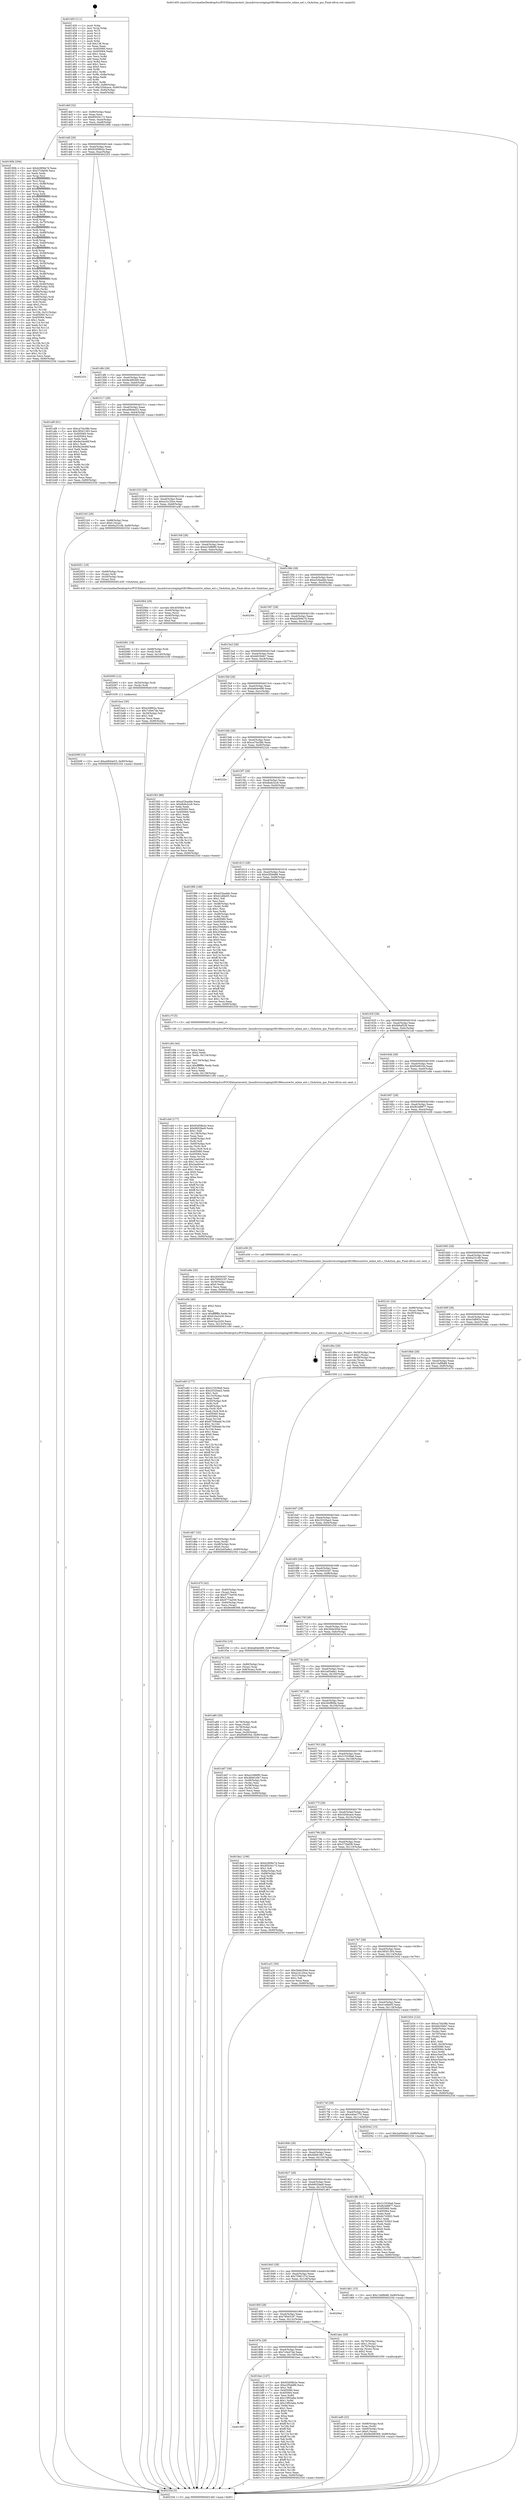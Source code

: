 digraph "0x401450" {
  label = "0x401450 (/mnt/c/Users/mathe/Desktop/tcc/POCII/binaries/extr_linuxdriversstagingrtl8188eucorertw_mlme_ext.c_OnAction_qos_Final-ollvm.out::main(0))"
  labelloc = "t"
  node[shape=record]

  Entry [label="",width=0.3,height=0.3,shape=circle,fillcolor=black,style=filled]
  "0x4014bf" [label="{
     0x4014bf [32]\l
     | [instrs]\l
     &nbsp;&nbsp;0x4014bf \<+6\>: mov -0x90(%rbp),%eax\l
     &nbsp;&nbsp;0x4014c5 \<+2\>: mov %eax,%ecx\l
     &nbsp;&nbsp;0x4014c7 \<+6\>: sub $0x85034172,%ecx\l
     &nbsp;&nbsp;0x4014cd \<+6\>: mov %eax,-0xa4(%rbp)\l
     &nbsp;&nbsp;0x4014d3 \<+6\>: mov %ecx,-0xa8(%rbp)\l
     &nbsp;&nbsp;0x4014d9 \<+6\>: je 000000000040190b \<main+0x4bb\>\l
  }"]
  "0x40190b" [label="{
     0x40190b [294]\l
     | [instrs]\l
     &nbsp;&nbsp;0x40190b \<+5\>: mov $0xb2806e7d,%eax\l
     &nbsp;&nbsp;0x401910 \<+5\>: mov $0x372faf36,%ecx\l
     &nbsp;&nbsp;0x401915 \<+2\>: xor %edx,%edx\l
     &nbsp;&nbsp;0x401917 \<+3\>: mov %rsp,%rsi\l
     &nbsp;&nbsp;0x40191a \<+4\>: add $0xfffffffffffffff0,%rsi\l
     &nbsp;&nbsp;0x40191e \<+3\>: mov %rsi,%rsp\l
     &nbsp;&nbsp;0x401921 \<+7\>: mov %rsi,-0x88(%rbp)\l
     &nbsp;&nbsp;0x401928 \<+3\>: mov %rsp,%rsi\l
     &nbsp;&nbsp;0x40192b \<+4\>: add $0xfffffffffffffff0,%rsi\l
     &nbsp;&nbsp;0x40192f \<+3\>: mov %rsi,%rsp\l
     &nbsp;&nbsp;0x401932 \<+3\>: mov %rsp,%rdi\l
     &nbsp;&nbsp;0x401935 \<+4\>: add $0xfffffffffffffff0,%rdi\l
     &nbsp;&nbsp;0x401939 \<+3\>: mov %rdi,%rsp\l
     &nbsp;&nbsp;0x40193c \<+4\>: mov %rdi,-0x80(%rbp)\l
     &nbsp;&nbsp;0x401940 \<+3\>: mov %rsp,%rdi\l
     &nbsp;&nbsp;0x401943 \<+4\>: add $0xfffffffffffffff0,%rdi\l
     &nbsp;&nbsp;0x401947 \<+3\>: mov %rdi,%rsp\l
     &nbsp;&nbsp;0x40194a \<+4\>: mov %rdi,-0x78(%rbp)\l
     &nbsp;&nbsp;0x40194e \<+3\>: mov %rsp,%rdi\l
     &nbsp;&nbsp;0x401951 \<+4\>: add $0xfffffffffffffff0,%rdi\l
     &nbsp;&nbsp;0x401955 \<+3\>: mov %rdi,%rsp\l
     &nbsp;&nbsp;0x401958 \<+4\>: mov %rdi,-0x70(%rbp)\l
     &nbsp;&nbsp;0x40195c \<+3\>: mov %rsp,%rdi\l
     &nbsp;&nbsp;0x40195f \<+4\>: add $0xfffffffffffffff0,%rdi\l
     &nbsp;&nbsp;0x401963 \<+3\>: mov %rdi,%rsp\l
     &nbsp;&nbsp;0x401966 \<+4\>: mov %rdi,-0x68(%rbp)\l
     &nbsp;&nbsp;0x40196a \<+3\>: mov %rsp,%rdi\l
     &nbsp;&nbsp;0x40196d \<+4\>: add $0xfffffffffffffff0,%rdi\l
     &nbsp;&nbsp;0x401971 \<+3\>: mov %rdi,%rsp\l
     &nbsp;&nbsp;0x401974 \<+4\>: mov %rdi,-0x60(%rbp)\l
     &nbsp;&nbsp;0x401978 \<+3\>: mov %rsp,%rdi\l
     &nbsp;&nbsp;0x40197b \<+4\>: add $0xfffffffffffffff0,%rdi\l
     &nbsp;&nbsp;0x40197f \<+3\>: mov %rdi,%rsp\l
     &nbsp;&nbsp;0x401982 \<+4\>: mov %rdi,-0x58(%rbp)\l
     &nbsp;&nbsp;0x401986 \<+3\>: mov %rsp,%rdi\l
     &nbsp;&nbsp;0x401989 \<+4\>: add $0xfffffffffffffff0,%rdi\l
     &nbsp;&nbsp;0x40198d \<+3\>: mov %rdi,%rsp\l
     &nbsp;&nbsp;0x401990 \<+4\>: mov %rdi,-0x50(%rbp)\l
     &nbsp;&nbsp;0x401994 \<+3\>: mov %rsp,%rdi\l
     &nbsp;&nbsp;0x401997 \<+4\>: add $0xfffffffffffffff0,%rdi\l
     &nbsp;&nbsp;0x40199b \<+3\>: mov %rdi,%rsp\l
     &nbsp;&nbsp;0x40199e \<+4\>: mov %rdi,-0x48(%rbp)\l
     &nbsp;&nbsp;0x4019a2 \<+3\>: mov %rsp,%rdi\l
     &nbsp;&nbsp;0x4019a5 \<+4\>: add $0xfffffffffffffff0,%rdi\l
     &nbsp;&nbsp;0x4019a9 \<+3\>: mov %rdi,%rsp\l
     &nbsp;&nbsp;0x4019ac \<+4\>: mov %rdi,-0x40(%rbp)\l
     &nbsp;&nbsp;0x4019b0 \<+7\>: mov -0x88(%rbp),%rdi\l
     &nbsp;&nbsp;0x4019b7 \<+6\>: movl $0x0,(%rdi)\l
     &nbsp;&nbsp;0x4019bd \<+7\>: mov -0x94(%rbp),%r8d\l
     &nbsp;&nbsp;0x4019c4 \<+3\>: mov %r8d,(%rsi)\l
     &nbsp;&nbsp;0x4019c7 \<+4\>: mov -0x80(%rbp),%rdi\l
     &nbsp;&nbsp;0x4019cb \<+7\>: mov -0xa0(%rbp),%r9\l
     &nbsp;&nbsp;0x4019d2 \<+3\>: mov %r9,(%rdi)\l
     &nbsp;&nbsp;0x4019d5 \<+3\>: cmpl $0x2,(%rsi)\l
     &nbsp;&nbsp;0x4019d8 \<+4\>: setne %r10b\l
     &nbsp;&nbsp;0x4019dc \<+4\>: and $0x1,%r10b\l
     &nbsp;&nbsp;0x4019e0 \<+4\>: mov %r10b,-0x31(%rbp)\l
     &nbsp;&nbsp;0x4019e4 \<+8\>: mov 0x405060,%r11d\l
     &nbsp;&nbsp;0x4019ec \<+7\>: mov 0x405064,%ebx\l
     &nbsp;&nbsp;0x4019f3 \<+3\>: sub $0x1,%edx\l
     &nbsp;&nbsp;0x4019f6 \<+3\>: mov %r11d,%r14d\l
     &nbsp;&nbsp;0x4019f9 \<+3\>: add %edx,%r14d\l
     &nbsp;&nbsp;0x4019fc \<+4\>: imul %r14d,%r11d\l
     &nbsp;&nbsp;0x401a00 \<+4\>: and $0x1,%r11d\l
     &nbsp;&nbsp;0x401a04 \<+4\>: cmp $0x0,%r11d\l
     &nbsp;&nbsp;0x401a08 \<+4\>: sete %r10b\l
     &nbsp;&nbsp;0x401a0c \<+3\>: cmp $0xa,%ebx\l
     &nbsp;&nbsp;0x401a0f \<+4\>: setl %r15b\l
     &nbsp;&nbsp;0x401a13 \<+3\>: mov %r10b,%r12b\l
     &nbsp;&nbsp;0x401a16 \<+3\>: and %r15b,%r12b\l
     &nbsp;&nbsp;0x401a19 \<+3\>: xor %r15b,%r10b\l
     &nbsp;&nbsp;0x401a1c \<+3\>: or %r10b,%r12b\l
     &nbsp;&nbsp;0x401a1f \<+4\>: test $0x1,%r12b\l
     &nbsp;&nbsp;0x401a23 \<+3\>: cmovne %ecx,%eax\l
     &nbsp;&nbsp;0x401a26 \<+6\>: mov %eax,-0x90(%rbp)\l
     &nbsp;&nbsp;0x401a2c \<+5\>: jmp 000000000040233d \<main+0xeed\>\l
  }"]
  "0x4014df" [label="{
     0x4014df [28]\l
     | [instrs]\l
     &nbsp;&nbsp;0x4014df \<+5\>: jmp 00000000004014e4 \<main+0x94\>\l
     &nbsp;&nbsp;0x4014e4 \<+6\>: mov -0xa4(%rbp),%eax\l
     &nbsp;&nbsp;0x4014ea \<+5\>: sub $0x93d58b2e,%eax\l
     &nbsp;&nbsp;0x4014ef \<+6\>: mov %eax,-0xac(%rbp)\l
     &nbsp;&nbsp;0x4014f5 \<+6\>: je 0000000000402253 \<main+0xe03\>\l
  }"]
  Exit [label="",width=0.3,height=0.3,shape=circle,fillcolor=black,style=filled,peripheries=2]
  "0x402253" [label="{
     0x402253\l
  }", style=dashed]
  "0x4014fb" [label="{
     0x4014fb [28]\l
     | [instrs]\l
     &nbsp;&nbsp;0x4014fb \<+5\>: jmp 0000000000401500 \<main+0xb0\>\l
     &nbsp;&nbsp;0x401500 \<+6\>: mov -0xa4(%rbp),%eax\l
     &nbsp;&nbsp;0x401506 \<+5\>: sub $0x9e496369,%eax\l
     &nbsp;&nbsp;0x40150b \<+6\>: mov %eax,-0xb0(%rbp)\l
     &nbsp;&nbsp;0x401511 \<+6\>: je 0000000000401af9 \<main+0x6a9\>\l
  }"]
  "0x40209f" [label="{
     0x40209f [15]\l
     | [instrs]\l
     &nbsp;&nbsp;0x40209f \<+10\>: movl $0xa0844e53,-0x90(%rbp)\l
     &nbsp;&nbsp;0x4020a9 \<+5\>: jmp 000000000040233d \<main+0xeed\>\l
  }"]
  "0x401af9" [label="{
     0x401af9 [91]\l
     | [instrs]\l
     &nbsp;&nbsp;0x401af9 \<+5\>: mov $0xca70a38b,%eax\l
     &nbsp;&nbsp;0x401afe \<+5\>: mov $0x38501393,%ecx\l
     &nbsp;&nbsp;0x401b03 \<+7\>: mov 0x405060,%edx\l
     &nbsp;&nbsp;0x401b0a \<+7\>: mov 0x405064,%esi\l
     &nbsp;&nbsp;0x401b11 \<+2\>: mov %edx,%edi\l
     &nbsp;&nbsp;0x401b13 \<+6\>: add $0x9a24e46f,%edi\l
     &nbsp;&nbsp;0x401b19 \<+3\>: sub $0x1,%edi\l
     &nbsp;&nbsp;0x401b1c \<+6\>: sub $0x9a24e46f,%edi\l
     &nbsp;&nbsp;0x401b22 \<+3\>: imul %edi,%edx\l
     &nbsp;&nbsp;0x401b25 \<+3\>: and $0x1,%edx\l
     &nbsp;&nbsp;0x401b28 \<+3\>: cmp $0x0,%edx\l
     &nbsp;&nbsp;0x401b2b \<+4\>: sete %r8b\l
     &nbsp;&nbsp;0x401b2f \<+3\>: cmp $0xa,%esi\l
     &nbsp;&nbsp;0x401b32 \<+4\>: setl %r9b\l
     &nbsp;&nbsp;0x401b36 \<+3\>: mov %r8b,%r10b\l
     &nbsp;&nbsp;0x401b39 \<+3\>: and %r9b,%r10b\l
     &nbsp;&nbsp;0x401b3c \<+3\>: xor %r9b,%r8b\l
     &nbsp;&nbsp;0x401b3f \<+3\>: or %r8b,%r10b\l
     &nbsp;&nbsp;0x401b42 \<+4\>: test $0x1,%r10b\l
     &nbsp;&nbsp;0x401b46 \<+3\>: cmovne %ecx,%eax\l
     &nbsp;&nbsp;0x401b49 \<+6\>: mov %eax,-0x90(%rbp)\l
     &nbsp;&nbsp;0x401b4f \<+5\>: jmp 000000000040233d \<main+0xeed\>\l
  }"]
  "0x401517" [label="{
     0x401517 [28]\l
     | [instrs]\l
     &nbsp;&nbsp;0x401517 \<+5\>: jmp 000000000040151c \<main+0xcc\>\l
     &nbsp;&nbsp;0x40151c \<+6\>: mov -0xa4(%rbp),%eax\l
     &nbsp;&nbsp;0x401522 \<+5\>: sub $0xa0844e53,%eax\l
     &nbsp;&nbsp;0x401527 \<+6\>: mov %eax,-0xb4(%rbp)\l
     &nbsp;&nbsp;0x40152d \<+6\>: je 00000000004021b5 \<main+0xd65\>\l
  }"]
  "0x402093" [label="{
     0x402093 [12]\l
     | [instrs]\l
     &nbsp;&nbsp;0x402093 \<+4\>: mov -0x50(%rbp),%rdi\l
     &nbsp;&nbsp;0x402097 \<+3\>: mov (%rdi),%rdi\l
     &nbsp;&nbsp;0x40209a \<+5\>: call 0000000000401030 \<free@plt\>\l
     | [calls]\l
     &nbsp;&nbsp;0x401030 \{1\} (unknown)\l
  }"]
  "0x4021b5" [label="{
     0x4021b5 [28]\l
     | [instrs]\l
     &nbsp;&nbsp;0x4021b5 \<+7\>: mov -0x88(%rbp),%rax\l
     &nbsp;&nbsp;0x4021bc \<+6\>: movl $0x0,(%rax)\l
     &nbsp;&nbsp;0x4021c2 \<+10\>: movl $0x6a251d9,-0x90(%rbp)\l
     &nbsp;&nbsp;0x4021cc \<+5\>: jmp 000000000040233d \<main+0xeed\>\l
  }"]
  "0x401533" [label="{
     0x401533 [28]\l
     | [instrs]\l
     &nbsp;&nbsp;0x401533 \<+5\>: jmp 0000000000401538 \<main+0xe8\>\l
     &nbsp;&nbsp;0x401538 \<+6\>: mov -0xa4(%rbp),%eax\l
     &nbsp;&nbsp;0x40153e \<+5\>: sub $0xa1b120ce,%eax\l
     &nbsp;&nbsp;0x401543 \<+6\>: mov %eax,-0xb8(%rbp)\l
     &nbsp;&nbsp;0x401549 \<+6\>: je 0000000000401a4f \<main+0x5ff\>\l
  }"]
  "0x402081" [label="{
     0x402081 [18]\l
     | [instrs]\l
     &nbsp;&nbsp;0x402081 \<+4\>: mov -0x68(%rbp),%rdi\l
     &nbsp;&nbsp;0x402085 \<+3\>: mov (%rdi),%rdi\l
     &nbsp;&nbsp;0x402088 \<+6\>: mov %eax,-0x140(%rbp)\l
     &nbsp;&nbsp;0x40208e \<+5\>: call 0000000000401030 \<free@plt\>\l
     | [calls]\l
     &nbsp;&nbsp;0x401030 \{1\} (unknown)\l
  }"]
  "0x401a4f" [label="{
     0x401a4f\l
  }", style=dashed]
  "0x40154f" [label="{
     0x40154f [28]\l
     | [instrs]\l
     &nbsp;&nbsp;0x40154f \<+5\>: jmp 0000000000401554 \<main+0x104\>\l
     &nbsp;&nbsp;0x401554 \<+6\>: mov -0xa4(%rbp),%eax\l
     &nbsp;&nbsp;0x40155a \<+5\>: sub $0xa23d86f0,%eax\l
     &nbsp;&nbsp;0x40155f \<+6\>: mov %eax,-0xbc(%rbp)\l
     &nbsp;&nbsp;0x401565 \<+6\>: je 0000000000402051 \<main+0xc01\>\l
  }"]
  "0x402064" [label="{
     0x402064 [29]\l
     | [instrs]\l
     &nbsp;&nbsp;0x402064 \<+10\>: movabs $0x4030b6,%rdi\l
     &nbsp;&nbsp;0x40206e \<+4\>: mov -0x40(%rbp),%rsi\l
     &nbsp;&nbsp;0x402072 \<+2\>: mov %eax,(%rsi)\l
     &nbsp;&nbsp;0x402074 \<+4\>: mov -0x40(%rbp),%rsi\l
     &nbsp;&nbsp;0x402078 \<+2\>: mov (%rsi),%esi\l
     &nbsp;&nbsp;0x40207a \<+2\>: mov $0x0,%al\l
     &nbsp;&nbsp;0x40207c \<+5\>: call 0000000000401040 \<printf@plt\>\l
     | [calls]\l
     &nbsp;&nbsp;0x401040 \{1\} (unknown)\l
  }"]
  "0x402051" [label="{
     0x402051 [19]\l
     | [instrs]\l
     &nbsp;&nbsp;0x402051 \<+4\>: mov -0x68(%rbp),%rax\l
     &nbsp;&nbsp;0x402055 \<+3\>: mov (%rax),%rdi\l
     &nbsp;&nbsp;0x402058 \<+4\>: mov -0x50(%rbp),%rax\l
     &nbsp;&nbsp;0x40205c \<+3\>: mov (%rax),%rsi\l
     &nbsp;&nbsp;0x40205f \<+5\>: call 0000000000401430 \<OnAction_qos\>\l
     | [calls]\l
     &nbsp;&nbsp;0x401430 \{1\} (/mnt/c/Users/mathe/Desktop/tcc/POCII/binaries/extr_linuxdriversstagingrtl8188eucorertw_mlme_ext.c_OnAction_qos_Final-ollvm.out::OnAction_qos)\l
  }"]
  "0x40156b" [label="{
     0x40156b [28]\l
     | [instrs]\l
     &nbsp;&nbsp;0x40156b \<+5\>: jmp 0000000000401570 \<main+0x120\>\l
     &nbsp;&nbsp;0x401570 \<+6\>: mov -0xa4(%rbp),%eax\l
     &nbsp;&nbsp;0x401576 \<+5\>: sub $0xa52badde,%eax\l
     &nbsp;&nbsp;0x40157b \<+6\>: mov %eax,-0xc0(%rbp)\l
     &nbsp;&nbsp;0x401581 \<+6\>: je 000000000040230c \<main+0xebc\>\l
  }"]
  "0x401e83" [label="{
     0x401e83 [177]\l
     | [instrs]\l
     &nbsp;&nbsp;0x401e83 \<+5\>: mov $0x315539a6,%ecx\l
     &nbsp;&nbsp;0x401e88 \<+5\>: mov $0x25320ae2,%edx\l
     &nbsp;&nbsp;0x401e8d \<+3\>: mov $0x1,%sil\l
     &nbsp;&nbsp;0x401e90 \<+6\>: mov -0x13c(%rbp),%edi\l
     &nbsp;&nbsp;0x401e96 \<+3\>: imul %eax,%edi\l
     &nbsp;&nbsp;0x401e99 \<+4\>: mov -0x50(%rbp),%r8\l
     &nbsp;&nbsp;0x401e9d \<+3\>: mov (%r8),%r8\l
     &nbsp;&nbsp;0x401ea0 \<+4\>: mov -0x48(%rbp),%r9\l
     &nbsp;&nbsp;0x401ea4 \<+3\>: movslq (%r9),%r9\l
     &nbsp;&nbsp;0x401ea7 \<+4\>: mov %edi,(%r8,%r9,4)\l
     &nbsp;&nbsp;0x401eab \<+7\>: mov 0x405060,%eax\l
     &nbsp;&nbsp;0x401eb2 \<+7\>: mov 0x405064,%edi\l
     &nbsp;&nbsp;0x401eb9 \<+3\>: mov %eax,%r10d\l
     &nbsp;&nbsp;0x401ebc \<+7\>: add $0x87506add,%r10d\l
     &nbsp;&nbsp;0x401ec3 \<+4\>: sub $0x1,%r10d\l
     &nbsp;&nbsp;0x401ec7 \<+7\>: sub $0x87506add,%r10d\l
     &nbsp;&nbsp;0x401ece \<+4\>: imul %r10d,%eax\l
     &nbsp;&nbsp;0x401ed2 \<+3\>: and $0x1,%eax\l
     &nbsp;&nbsp;0x401ed5 \<+3\>: cmp $0x0,%eax\l
     &nbsp;&nbsp;0x401ed8 \<+4\>: sete %r11b\l
     &nbsp;&nbsp;0x401edc \<+3\>: cmp $0xa,%edi\l
     &nbsp;&nbsp;0x401edf \<+3\>: setl %bl\l
     &nbsp;&nbsp;0x401ee2 \<+3\>: mov %r11b,%r14b\l
     &nbsp;&nbsp;0x401ee5 \<+4\>: xor $0xff,%r14b\l
     &nbsp;&nbsp;0x401ee9 \<+3\>: mov %bl,%r15b\l
     &nbsp;&nbsp;0x401eec \<+4\>: xor $0xff,%r15b\l
     &nbsp;&nbsp;0x401ef0 \<+4\>: xor $0x0,%sil\l
     &nbsp;&nbsp;0x401ef4 \<+3\>: mov %r14b,%r12b\l
     &nbsp;&nbsp;0x401ef7 \<+4\>: and $0x0,%r12b\l
     &nbsp;&nbsp;0x401efb \<+3\>: and %sil,%r11b\l
     &nbsp;&nbsp;0x401efe \<+3\>: mov %r15b,%r13b\l
     &nbsp;&nbsp;0x401f01 \<+4\>: and $0x0,%r13b\l
     &nbsp;&nbsp;0x401f05 \<+3\>: and %sil,%bl\l
     &nbsp;&nbsp;0x401f08 \<+3\>: or %r11b,%r12b\l
     &nbsp;&nbsp;0x401f0b \<+3\>: or %bl,%r13b\l
     &nbsp;&nbsp;0x401f0e \<+3\>: xor %r13b,%r12b\l
     &nbsp;&nbsp;0x401f11 \<+3\>: or %r15b,%r14b\l
     &nbsp;&nbsp;0x401f14 \<+4\>: xor $0xff,%r14b\l
     &nbsp;&nbsp;0x401f18 \<+4\>: or $0x0,%sil\l
     &nbsp;&nbsp;0x401f1c \<+3\>: and %sil,%r14b\l
     &nbsp;&nbsp;0x401f1f \<+3\>: or %r14b,%r12b\l
     &nbsp;&nbsp;0x401f22 \<+4\>: test $0x1,%r12b\l
     &nbsp;&nbsp;0x401f26 \<+3\>: cmovne %edx,%ecx\l
     &nbsp;&nbsp;0x401f29 \<+6\>: mov %ecx,-0x90(%rbp)\l
     &nbsp;&nbsp;0x401f2f \<+5\>: jmp 000000000040233d \<main+0xeed\>\l
  }"]
  "0x40230c" [label="{
     0x40230c\l
  }", style=dashed]
  "0x401587" [label="{
     0x401587 [28]\l
     | [instrs]\l
     &nbsp;&nbsp;0x401587 \<+5\>: jmp 000000000040158c \<main+0x13c\>\l
     &nbsp;&nbsp;0x40158c \<+6\>: mov -0xa4(%rbp),%eax\l
     &nbsp;&nbsp;0x401592 \<+5\>: sub $0xb2806e7d,%eax\l
     &nbsp;&nbsp;0x401597 \<+6\>: mov %eax,-0xc4(%rbp)\l
     &nbsp;&nbsp;0x40159d \<+6\>: je 00000000004021e9 \<main+0xd99\>\l
  }"]
  "0x401e5b" [label="{
     0x401e5b [40]\l
     | [instrs]\l
     &nbsp;&nbsp;0x401e5b \<+5\>: mov $0x2,%ecx\l
     &nbsp;&nbsp;0x401e60 \<+1\>: cltd\l
     &nbsp;&nbsp;0x401e61 \<+2\>: idiv %ecx\l
     &nbsp;&nbsp;0x401e63 \<+6\>: imul $0xfffffffe,%edx,%ecx\l
     &nbsp;&nbsp;0x401e69 \<+6\>: add $0x61ba2430,%ecx\l
     &nbsp;&nbsp;0x401e6f \<+3\>: add $0x1,%ecx\l
     &nbsp;&nbsp;0x401e72 \<+6\>: sub $0x61ba2430,%ecx\l
     &nbsp;&nbsp;0x401e78 \<+6\>: mov %ecx,-0x13c(%rbp)\l
     &nbsp;&nbsp;0x401e7e \<+5\>: call 0000000000401160 \<next_i\>\l
     | [calls]\l
     &nbsp;&nbsp;0x401160 \{1\} (/mnt/c/Users/mathe/Desktop/tcc/POCII/binaries/extr_linuxdriversstagingrtl8188eucorertw_mlme_ext.c_OnAction_qos_Final-ollvm.out::next_i)\l
  }"]
  "0x4021e9" [label="{
     0x4021e9\l
  }", style=dashed]
  "0x4015a3" [label="{
     0x4015a3 [28]\l
     | [instrs]\l
     &nbsp;&nbsp;0x4015a3 \<+5\>: jmp 00000000004015a8 \<main+0x158\>\l
     &nbsp;&nbsp;0x4015a8 \<+6\>: mov -0xa4(%rbp),%eax\l
     &nbsp;&nbsp;0x4015ae \<+5\>: sub $0xb825bfe7,%eax\l
     &nbsp;&nbsp;0x4015b3 \<+6\>: mov %eax,-0xc8(%rbp)\l
     &nbsp;&nbsp;0x4015b9 \<+6\>: je 0000000000401bce \<main+0x77e\>\l
  }"]
  "0x401db7" [label="{
     0x401db7 [32]\l
     | [instrs]\l
     &nbsp;&nbsp;0x401db7 \<+4\>: mov -0x50(%rbp),%rdi\l
     &nbsp;&nbsp;0x401dbb \<+3\>: mov %rax,(%rdi)\l
     &nbsp;&nbsp;0x401dbe \<+4\>: mov -0x48(%rbp),%rax\l
     &nbsp;&nbsp;0x401dc2 \<+6\>: movl $0x0,(%rax)\l
     &nbsp;&nbsp;0x401dc8 \<+10\>: movl $0x2a05a8a1,-0x90(%rbp)\l
     &nbsp;&nbsp;0x401dd2 \<+5\>: jmp 000000000040233d \<main+0xeed\>\l
  }"]
  "0x401bce" [label="{
     0x401bce [30]\l
     | [instrs]\l
     &nbsp;&nbsp;0x401bce \<+5\>: mov $0xe3d892a,%eax\l
     &nbsp;&nbsp;0x401bd3 \<+5\>: mov $0x7c0e47de,%ecx\l
     &nbsp;&nbsp;0x401bd8 \<+3\>: mov -0x29(%rbp),%dl\l
     &nbsp;&nbsp;0x401bdb \<+3\>: test $0x1,%dl\l
     &nbsp;&nbsp;0x401bde \<+3\>: cmovne %ecx,%eax\l
     &nbsp;&nbsp;0x401be1 \<+6\>: mov %eax,-0x90(%rbp)\l
     &nbsp;&nbsp;0x401be7 \<+5\>: jmp 000000000040233d \<main+0xeed\>\l
  }"]
  "0x4015bf" [label="{
     0x4015bf [28]\l
     | [instrs]\l
     &nbsp;&nbsp;0x4015bf \<+5\>: jmp 00000000004015c4 \<main+0x174\>\l
     &nbsp;&nbsp;0x4015c4 \<+6\>: mov -0xa4(%rbp),%eax\l
     &nbsp;&nbsp;0x4015ca \<+5\>: sub $0xba64e498,%eax\l
     &nbsp;&nbsp;0x4015cf \<+6\>: mov %eax,-0xcc(%rbp)\l
     &nbsp;&nbsp;0x4015d5 \<+6\>: je 0000000000401f43 \<main+0xaf3\>\l
  }"]
  "0x401cb0" [label="{
     0x401cb0 [177]\l
     | [instrs]\l
     &nbsp;&nbsp;0x401cb0 \<+5\>: mov $0x93d58b2e,%ecx\l
     &nbsp;&nbsp;0x401cb5 \<+5\>: mov $0x6602fae9,%edx\l
     &nbsp;&nbsp;0x401cba \<+3\>: mov $0x1,%dil\l
     &nbsp;&nbsp;0x401cbd \<+6\>: mov -0x138(%rbp),%esi\l
     &nbsp;&nbsp;0x401cc3 \<+3\>: imul %eax,%esi\l
     &nbsp;&nbsp;0x401cc6 \<+4\>: mov -0x68(%rbp),%r8\l
     &nbsp;&nbsp;0x401cca \<+3\>: mov (%r8),%r8\l
     &nbsp;&nbsp;0x401ccd \<+4\>: mov -0x60(%rbp),%r9\l
     &nbsp;&nbsp;0x401cd1 \<+3\>: movslq (%r9),%r9\l
     &nbsp;&nbsp;0x401cd4 \<+4\>: mov %esi,(%r8,%r9,4)\l
     &nbsp;&nbsp;0x401cd8 \<+7\>: mov 0x405060,%eax\l
     &nbsp;&nbsp;0x401cdf \<+7\>: mov 0x405064,%esi\l
     &nbsp;&nbsp;0x401ce6 \<+3\>: mov %eax,%r10d\l
     &nbsp;&nbsp;0x401ce9 \<+7\>: sub $0x2ee60ce5,%r10d\l
     &nbsp;&nbsp;0x401cf0 \<+4\>: sub $0x1,%r10d\l
     &nbsp;&nbsp;0x401cf4 \<+7\>: add $0x2ee60ce5,%r10d\l
     &nbsp;&nbsp;0x401cfb \<+4\>: imul %r10d,%eax\l
     &nbsp;&nbsp;0x401cff \<+3\>: and $0x1,%eax\l
     &nbsp;&nbsp;0x401d02 \<+3\>: cmp $0x0,%eax\l
     &nbsp;&nbsp;0x401d05 \<+4\>: sete %r11b\l
     &nbsp;&nbsp;0x401d09 \<+3\>: cmp $0xa,%esi\l
     &nbsp;&nbsp;0x401d0c \<+3\>: setl %bl\l
     &nbsp;&nbsp;0x401d0f \<+3\>: mov %r11b,%r14b\l
     &nbsp;&nbsp;0x401d12 \<+4\>: xor $0xff,%r14b\l
     &nbsp;&nbsp;0x401d16 \<+3\>: mov %bl,%r15b\l
     &nbsp;&nbsp;0x401d19 \<+4\>: xor $0xff,%r15b\l
     &nbsp;&nbsp;0x401d1d \<+4\>: xor $0x1,%dil\l
     &nbsp;&nbsp;0x401d21 \<+3\>: mov %r14b,%r12b\l
     &nbsp;&nbsp;0x401d24 \<+4\>: and $0xff,%r12b\l
     &nbsp;&nbsp;0x401d28 \<+3\>: and %dil,%r11b\l
     &nbsp;&nbsp;0x401d2b \<+3\>: mov %r15b,%r13b\l
     &nbsp;&nbsp;0x401d2e \<+4\>: and $0xff,%r13b\l
     &nbsp;&nbsp;0x401d32 \<+3\>: and %dil,%bl\l
     &nbsp;&nbsp;0x401d35 \<+3\>: or %r11b,%r12b\l
     &nbsp;&nbsp;0x401d38 \<+3\>: or %bl,%r13b\l
     &nbsp;&nbsp;0x401d3b \<+3\>: xor %r13b,%r12b\l
     &nbsp;&nbsp;0x401d3e \<+3\>: or %r15b,%r14b\l
     &nbsp;&nbsp;0x401d41 \<+4\>: xor $0xff,%r14b\l
     &nbsp;&nbsp;0x401d45 \<+4\>: or $0x1,%dil\l
     &nbsp;&nbsp;0x401d49 \<+3\>: and %dil,%r14b\l
     &nbsp;&nbsp;0x401d4c \<+3\>: or %r14b,%r12b\l
     &nbsp;&nbsp;0x401d4f \<+4\>: test $0x1,%r12b\l
     &nbsp;&nbsp;0x401d53 \<+3\>: cmovne %edx,%ecx\l
     &nbsp;&nbsp;0x401d56 \<+6\>: mov %ecx,-0x90(%rbp)\l
     &nbsp;&nbsp;0x401d5c \<+5\>: jmp 000000000040233d \<main+0xeed\>\l
  }"]
  "0x401f43" [label="{
     0x401f43 [86]\l
     | [instrs]\l
     &nbsp;&nbsp;0x401f43 \<+5\>: mov $0xa52badde,%eax\l
     &nbsp;&nbsp;0x401f48 \<+5\>: mov $0xdbde3cc6,%ecx\l
     &nbsp;&nbsp;0x401f4d \<+2\>: xor %edx,%edx\l
     &nbsp;&nbsp;0x401f4f \<+7\>: mov 0x405060,%esi\l
     &nbsp;&nbsp;0x401f56 \<+7\>: mov 0x405064,%edi\l
     &nbsp;&nbsp;0x401f5d \<+3\>: sub $0x1,%edx\l
     &nbsp;&nbsp;0x401f60 \<+3\>: mov %esi,%r8d\l
     &nbsp;&nbsp;0x401f63 \<+3\>: add %edx,%r8d\l
     &nbsp;&nbsp;0x401f66 \<+4\>: imul %r8d,%esi\l
     &nbsp;&nbsp;0x401f6a \<+3\>: and $0x1,%esi\l
     &nbsp;&nbsp;0x401f6d \<+3\>: cmp $0x0,%esi\l
     &nbsp;&nbsp;0x401f70 \<+4\>: sete %r9b\l
     &nbsp;&nbsp;0x401f74 \<+3\>: cmp $0xa,%edi\l
     &nbsp;&nbsp;0x401f77 \<+4\>: setl %r10b\l
     &nbsp;&nbsp;0x401f7b \<+3\>: mov %r9b,%r11b\l
     &nbsp;&nbsp;0x401f7e \<+3\>: and %r10b,%r11b\l
     &nbsp;&nbsp;0x401f81 \<+3\>: xor %r10b,%r9b\l
     &nbsp;&nbsp;0x401f84 \<+3\>: or %r9b,%r11b\l
     &nbsp;&nbsp;0x401f87 \<+4\>: test $0x1,%r11b\l
     &nbsp;&nbsp;0x401f8b \<+3\>: cmovne %ecx,%eax\l
     &nbsp;&nbsp;0x401f8e \<+6\>: mov %eax,-0x90(%rbp)\l
     &nbsp;&nbsp;0x401f94 \<+5\>: jmp 000000000040233d \<main+0xeed\>\l
  }"]
  "0x4015db" [label="{
     0x4015db [28]\l
     | [instrs]\l
     &nbsp;&nbsp;0x4015db \<+5\>: jmp 00000000004015e0 \<main+0x190\>\l
     &nbsp;&nbsp;0x4015e0 \<+6\>: mov -0xa4(%rbp),%eax\l
     &nbsp;&nbsp;0x4015e6 \<+5\>: sub $0xca70a38b,%eax\l
     &nbsp;&nbsp;0x4015eb \<+6\>: mov %eax,-0xd0(%rbp)\l
     &nbsp;&nbsp;0x4015f1 \<+6\>: je 000000000040222e \<main+0xdde\>\l
  }"]
  "0x401c84" [label="{
     0x401c84 [44]\l
     | [instrs]\l
     &nbsp;&nbsp;0x401c84 \<+2\>: xor %ecx,%ecx\l
     &nbsp;&nbsp;0x401c86 \<+5\>: mov $0x2,%edx\l
     &nbsp;&nbsp;0x401c8b \<+6\>: mov %edx,-0x134(%rbp)\l
     &nbsp;&nbsp;0x401c91 \<+1\>: cltd\l
     &nbsp;&nbsp;0x401c92 \<+6\>: mov -0x134(%rbp),%esi\l
     &nbsp;&nbsp;0x401c98 \<+2\>: idiv %esi\l
     &nbsp;&nbsp;0x401c9a \<+6\>: imul $0xfffffffe,%edx,%edx\l
     &nbsp;&nbsp;0x401ca0 \<+3\>: sub $0x1,%ecx\l
     &nbsp;&nbsp;0x401ca3 \<+2\>: sub %ecx,%edx\l
     &nbsp;&nbsp;0x401ca5 \<+6\>: mov %edx,-0x138(%rbp)\l
     &nbsp;&nbsp;0x401cab \<+5\>: call 0000000000401160 \<next_i\>\l
     | [calls]\l
     &nbsp;&nbsp;0x401160 \{1\} (/mnt/c/Users/mathe/Desktop/tcc/POCII/binaries/extr_linuxdriversstagingrtl8188eucorertw_mlme_ext.c_OnAction_qos_Final-ollvm.out::next_i)\l
  }"]
  "0x40222e" [label="{
     0x40222e\l
  }", style=dashed]
  "0x4015f7" [label="{
     0x4015f7 [28]\l
     | [instrs]\l
     &nbsp;&nbsp;0x4015f7 \<+5\>: jmp 00000000004015fc \<main+0x1ac\>\l
     &nbsp;&nbsp;0x4015fc \<+6\>: mov -0xa4(%rbp),%eax\l
     &nbsp;&nbsp;0x401602 \<+5\>: sub $0xdbde3cc6,%eax\l
     &nbsp;&nbsp;0x401607 \<+6\>: mov %eax,-0xd4(%rbp)\l
     &nbsp;&nbsp;0x40160d \<+6\>: je 0000000000401f99 \<main+0xb49\>\l
  }"]
  "0x401897" [label="{
     0x401897\l
  }", style=dashed]
  "0x401f99" [label="{
     0x401f99 [169]\l
     | [instrs]\l
     &nbsp;&nbsp;0x401f99 \<+5\>: mov $0xa52badde,%eax\l
     &nbsp;&nbsp;0x401f9e \<+5\>: mov $0x41afde05,%ecx\l
     &nbsp;&nbsp;0x401fa3 \<+2\>: mov $0x1,%dl\l
     &nbsp;&nbsp;0x401fa5 \<+2\>: xor %esi,%esi\l
     &nbsp;&nbsp;0x401fa7 \<+4\>: mov -0x48(%rbp),%rdi\l
     &nbsp;&nbsp;0x401fab \<+3\>: mov (%rdi),%r8d\l
     &nbsp;&nbsp;0x401fae \<+3\>: sub $0x1,%esi\l
     &nbsp;&nbsp;0x401fb1 \<+3\>: sub %esi,%r8d\l
     &nbsp;&nbsp;0x401fb4 \<+4\>: mov -0x48(%rbp),%rdi\l
     &nbsp;&nbsp;0x401fb8 \<+3\>: mov %r8d,(%rdi)\l
     &nbsp;&nbsp;0x401fbb \<+7\>: mov 0x405060,%esi\l
     &nbsp;&nbsp;0x401fc2 \<+8\>: mov 0x405064,%r8d\l
     &nbsp;&nbsp;0x401fca \<+3\>: mov %esi,%r9d\l
     &nbsp;&nbsp;0x401fcd \<+7\>: sub $0x259ddb01,%r9d\l
     &nbsp;&nbsp;0x401fd4 \<+4\>: sub $0x1,%r9d\l
     &nbsp;&nbsp;0x401fd8 \<+7\>: add $0x259ddb01,%r9d\l
     &nbsp;&nbsp;0x401fdf \<+4\>: imul %r9d,%esi\l
     &nbsp;&nbsp;0x401fe3 \<+3\>: and $0x1,%esi\l
     &nbsp;&nbsp;0x401fe6 \<+3\>: cmp $0x0,%esi\l
     &nbsp;&nbsp;0x401fe9 \<+4\>: sete %r10b\l
     &nbsp;&nbsp;0x401fed \<+4\>: cmp $0xa,%r8d\l
     &nbsp;&nbsp;0x401ff1 \<+4\>: setl %r11b\l
     &nbsp;&nbsp;0x401ff5 \<+3\>: mov %r10b,%bl\l
     &nbsp;&nbsp;0x401ff8 \<+3\>: xor $0xff,%bl\l
     &nbsp;&nbsp;0x401ffb \<+3\>: mov %r11b,%r14b\l
     &nbsp;&nbsp;0x401ffe \<+4\>: xor $0xff,%r14b\l
     &nbsp;&nbsp;0x402002 \<+3\>: xor $0x0,%dl\l
     &nbsp;&nbsp;0x402005 \<+3\>: mov %bl,%r15b\l
     &nbsp;&nbsp;0x402008 \<+4\>: and $0x0,%r15b\l
     &nbsp;&nbsp;0x40200c \<+3\>: and %dl,%r10b\l
     &nbsp;&nbsp;0x40200f \<+3\>: mov %r14b,%r12b\l
     &nbsp;&nbsp;0x402012 \<+4\>: and $0x0,%r12b\l
     &nbsp;&nbsp;0x402016 \<+3\>: and %dl,%r11b\l
     &nbsp;&nbsp;0x402019 \<+3\>: or %r10b,%r15b\l
     &nbsp;&nbsp;0x40201c \<+3\>: or %r11b,%r12b\l
     &nbsp;&nbsp;0x40201f \<+3\>: xor %r12b,%r15b\l
     &nbsp;&nbsp;0x402022 \<+3\>: or %r14b,%bl\l
     &nbsp;&nbsp;0x402025 \<+3\>: xor $0xff,%bl\l
     &nbsp;&nbsp;0x402028 \<+3\>: or $0x0,%dl\l
     &nbsp;&nbsp;0x40202b \<+2\>: and %dl,%bl\l
     &nbsp;&nbsp;0x40202d \<+3\>: or %bl,%r15b\l
     &nbsp;&nbsp;0x402030 \<+4\>: test $0x1,%r15b\l
     &nbsp;&nbsp;0x402034 \<+3\>: cmovne %ecx,%eax\l
     &nbsp;&nbsp;0x402037 \<+6\>: mov %eax,-0x90(%rbp)\l
     &nbsp;&nbsp;0x40203d \<+5\>: jmp 000000000040233d \<main+0xeed\>\l
  }"]
  "0x401613" [label="{
     0x401613 [28]\l
     | [instrs]\l
     &nbsp;&nbsp;0x401613 \<+5\>: jmp 0000000000401618 \<main+0x1c8\>\l
     &nbsp;&nbsp;0x401618 \<+6\>: mov -0xa4(%rbp),%eax\l
     &nbsp;&nbsp;0x40161e \<+5\>: sub $0xe2f5dd86,%eax\l
     &nbsp;&nbsp;0x401623 \<+6\>: mov %eax,-0xd8(%rbp)\l
     &nbsp;&nbsp;0x401629 \<+6\>: je 0000000000401c7f \<main+0x82f\>\l
  }"]
  "0x401bec" [label="{
     0x401bec [147]\l
     | [instrs]\l
     &nbsp;&nbsp;0x401bec \<+5\>: mov $0x93d58b2e,%eax\l
     &nbsp;&nbsp;0x401bf1 \<+5\>: mov $0xe2f5dd86,%ecx\l
     &nbsp;&nbsp;0x401bf6 \<+2\>: mov $0x1,%dl\l
     &nbsp;&nbsp;0x401bf8 \<+7\>: mov 0x405060,%esi\l
     &nbsp;&nbsp;0x401bff \<+7\>: mov 0x405064,%edi\l
     &nbsp;&nbsp;0x401c06 \<+3\>: mov %esi,%r8d\l
     &nbsp;&nbsp;0x401c09 \<+7\>: sub $0x10f02a6a,%r8d\l
     &nbsp;&nbsp;0x401c10 \<+4\>: sub $0x1,%r8d\l
     &nbsp;&nbsp;0x401c14 \<+7\>: add $0x10f02a6a,%r8d\l
     &nbsp;&nbsp;0x401c1b \<+4\>: imul %r8d,%esi\l
     &nbsp;&nbsp;0x401c1f \<+3\>: and $0x1,%esi\l
     &nbsp;&nbsp;0x401c22 \<+3\>: cmp $0x0,%esi\l
     &nbsp;&nbsp;0x401c25 \<+4\>: sete %r9b\l
     &nbsp;&nbsp;0x401c29 \<+3\>: cmp $0xa,%edi\l
     &nbsp;&nbsp;0x401c2c \<+4\>: setl %r10b\l
     &nbsp;&nbsp;0x401c30 \<+3\>: mov %r9b,%r11b\l
     &nbsp;&nbsp;0x401c33 \<+4\>: xor $0xff,%r11b\l
     &nbsp;&nbsp;0x401c37 \<+3\>: mov %r10b,%bl\l
     &nbsp;&nbsp;0x401c3a \<+3\>: xor $0xff,%bl\l
     &nbsp;&nbsp;0x401c3d \<+3\>: xor $0x1,%dl\l
     &nbsp;&nbsp;0x401c40 \<+3\>: mov %r11b,%r14b\l
     &nbsp;&nbsp;0x401c43 \<+4\>: and $0xff,%r14b\l
     &nbsp;&nbsp;0x401c47 \<+3\>: and %dl,%r9b\l
     &nbsp;&nbsp;0x401c4a \<+3\>: mov %bl,%r15b\l
     &nbsp;&nbsp;0x401c4d \<+4\>: and $0xff,%r15b\l
     &nbsp;&nbsp;0x401c51 \<+3\>: and %dl,%r10b\l
     &nbsp;&nbsp;0x401c54 \<+3\>: or %r9b,%r14b\l
     &nbsp;&nbsp;0x401c57 \<+3\>: or %r10b,%r15b\l
     &nbsp;&nbsp;0x401c5a \<+3\>: xor %r15b,%r14b\l
     &nbsp;&nbsp;0x401c5d \<+3\>: or %bl,%r11b\l
     &nbsp;&nbsp;0x401c60 \<+4\>: xor $0xff,%r11b\l
     &nbsp;&nbsp;0x401c64 \<+3\>: or $0x1,%dl\l
     &nbsp;&nbsp;0x401c67 \<+3\>: and %dl,%r11b\l
     &nbsp;&nbsp;0x401c6a \<+3\>: or %r11b,%r14b\l
     &nbsp;&nbsp;0x401c6d \<+4\>: test $0x1,%r14b\l
     &nbsp;&nbsp;0x401c71 \<+3\>: cmovne %ecx,%eax\l
     &nbsp;&nbsp;0x401c74 \<+6\>: mov %eax,-0x90(%rbp)\l
     &nbsp;&nbsp;0x401c7a \<+5\>: jmp 000000000040233d \<main+0xeed\>\l
  }"]
  "0x401c7f" [label="{
     0x401c7f [5]\l
     | [instrs]\l
     &nbsp;&nbsp;0x401c7f \<+5\>: call 0000000000401160 \<next_i\>\l
     | [calls]\l
     &nbsp;&nbsp;0x401160 \{1\} (/mnt/c/Users/mathe/Desktop/tcc/POCII/binaries/extr_linuxdriversstagingrtl8188eucorertw_mlme_ext.c_OnAction_qos_Final-ollvm.out::next_i)\l
  }"]
  "0x40162f" [label="{
     0x40162f [28]\l
     | [instrs]\l
     &nbsp;&nbsp;0x40162f \<+5\>: jmp 0000000000401634 \<main+0x1e4\>\l
     &nbsp;&nbsp;0x401634 \<+6\>: mov -0xa4(%rbp),%eax\l
     &nbsp;&nbsp;0x40163a \<+5\>: sub $0xf46af528,%eax\l
     &nbsp;&nbsp;0x40163f \<+6\>: mov %eax,-0xdc(%rbp)\l
     &nbsp;&nbsp;0x401645 \<+6\>: je 00000000004021a6 \<main+0xd56\>\l
  }"]
  "0x401ad9" [label="{
     0x401ad9 [32]\l
     | [instrs]\l
     &nbsp;&nbsp;0x401ad9 \<+4\>: mov -0x68(%rbp),%rdi\l
     &nbsp;&nbsp;0x401add \<+3\>: mov %rax,(%rdi)\l
     &nbsp;&nbsp;0x401ae0 \<+4\>: mov -0x60(%rbp),%rax\l
     &nbsp;&nbsp;0x401ae4 \<+6\>: movl $0x0,(%rax)\l
     &nbsp;&nbsp;0x401aea \<+10\>: movl $0x9e496369,-0x90(%rbp)\l
     &nbsp;&nbsp;0x401af4 \<+5\>: jmp 000000000040233d \<main+0xeed\>\l
  }"]
  "0x4021a6" [label="{
     0x4021a6\l
  }", style=dashed]
  "0x40164b" [label="{
     0x40164b [28]\l
     | [instrs]\l
     &nbsp;&nbsp;0x40164b \<+5\>: jmp 0000000000401650 \<main+0x200\>\l
     &nbsp;&nbsp;0x401650 \<+6\>: mov -0xa4(%rbp),%eax\l
     &nbsp;&nbsp;0x401656 \<+5\>: sub $0xf5ef035d,%eax\l
     &nbsp;&nbsp;0x40165b \<+6\>: mov %eax,-0xe0(%rbp)\l
     &nbsp;&nbsp;0x401661 \<+6\>: je 0000000000401a9e \<main+0x64e\>\l
  }"]
  "0x40187b" [label="{
     0x40187b [28]\l
     | [instrs]\l
     &nbsp;&nbsp;0x40187b \<+5\>: jmp 0000000000401880 \<main+0x430\>\l
     &nbsp;&nbsp;0x401880 \<+6\>: mov -0xa4(%rbp),%eax\l
     &nbsp;&nbsp;0x401886 \<+5\>: sub $0x7c0e47de,%eax\l
     &nbsp;&nbsp;0x40188b \<+6\>: mov %eax,-0x130(%rbp)\l
     &nbsp;&nbsp;0x401891 \<+6\>: je 0000000000401bec \<main+0x79c\>\l
  }"]
  "0x401a9e" [label="{
     0x401a9e [30]\l
     | [instrs]\l
     &nbsp;&nbsp;0x401a9e \<+5\>: mov $0x264543d7,%eax\l
     &nbsp;&nbsp;0x401aa3 \<+5\>: mov $0x790d3187,%ecx\l
     &nbsp;&nbsp;0x401aa8 \<+3\>: mov -0x30(%rbp),%edx\l
     &nbsp;&nbsp;0x401aab \<+3\>: cmp $0x0,%edx\l
     &nbsp;&nbsp;0x401aae \<+3\>: cmove %ecx,%eax\l
     &nbsp;&nbsp;0x401ab1 \<+6\>: mov %eax,-0x90(%rbp)\l
     &nbsp;&nbsp;0x401ab7 \<+5\>: jmp 000000000040233d \<main+0xeed\>\l
  }"]
  "0x401667" [label="{
     0x401667 [28]\l
     | [instrs]\l
     &nbsp;&nbsp;0x401667 \<+5\>: jmp 000000000040166c \<main+0x21c\>\l
     &nbsp;&nbsp;0x40166c \<+6\>: mov -0xa4(%rbp),%eax\l
     &nbsp;&nbsp;0x401672 \<+5\>: sub $0xfb3d8877,%eax\l
     &nbsp;&nbsp;0x401677 \<+6\>: mov %eax,-0xe4(%rbp)\l
     &nbsp;&nbsp;0x40167d \<+6\>: je 0000000000401e56 \<main+0xa06\>\l
  }"]
  "0x401abc" [label="{
     0x401abc [29]\l
     | [instrs]\l
     &nbsp;&nbsp;0x401abc \<+4\>: mov -0x70(%rbp),%rax\l
     &nbsp;&nbsp;0x401ac0 \<+6\>: movl $0x1,(%rax)\l
     &nbsp;&nbsp;0x401ac6 \<+4\>: mov -0x70(%rbp),%rax\l
     &nbsp;&nbsp;0x401aca \<+3\>: movslq (%rax),%rax\l
     &nbsp;&nbsp;0x401acd \<+4\>: shl $0x2,%rax\l
     &nbsp;&nbsp;0x401ad1 \<+3\>: mov %rax,%rdi\l
     &nbsp;&nbsp;0x401ad4 \<+5\>: call 0000000000401050 \<malloc@plt\>\l
     | [calls]\l
     &nbsp;&nbsp;0x401050 \{1\} (unknown)\l
  }"]
  "0x401e56" [label="{
     0x401e56 [5]\l
     | [instrs]\l
     &nbsp;&nbsp;0x401e56 \<+5\>: call 0000000000401160 \<next_i\>\l
     | [calls]\l
     &nbsp;&nbsp;0x401160 \{1\} (/mnt/c/Users/mathe/Desktop/tcc/POCII/binaries/extr_linuxdriversstagingrtl8188eucorertw_mlme_ext.c_OnAction_qos_Final-ollvm.out::next_i)\l
  }"]
  "0x401683" [label="{
     0x401683 [28]\l
     | [instrs]\l
     &nbsp;&nbsp;0x401683 \<+5\>: jmp 0000000000401688 \<main+0x238\>\l
     &nbsp;&nbsp;0x401688 \<+6\>: mov -0xa4(%rbp),%eax\l
     &nbsp;&nbsp;0x40168e \<+5\>: sub $0x6a251d9,%eax\l
     &nbsp;&nbsp;0x401693 \<+6\>: mov %eax,-0xe8(%rbp)\l
     &nbsp;&nbsp;0x401699 \<+6\>: je 00000000004021d1 \<main+0xd81\>\l
  }"]
  "0x40185f" [label="{
     0x40185f [28]\l
     | [instrs]\l
     &nbsp;&nbsp;0x40185f \<+5\>: jmp 0000000000401864 \<main+0x414\>\l
     &nbsp;&nbsp;0x401864 \<+6\>: mov -0xa4(%rbp),%eax\l
     &nbsp;&nbsp;0x40186a \<+5\>: sub $0x790d3187,%eax\l
     &nbsp;&nbsp;0x40186f \<+6\>: mov %eax,-0x12c(%rbp)\l
     &nbsp;&nbsp;0x401875 \<+6\>: je 0000000000401abc \<main+0x66c\>\l
  }"]
  "0x4021d1" [label="{
     0x4021d1 [24]\l
     | [instrs]\l
     &nbsp;&nbsp;0x4021d1 \<+7\>: mov -0x88(%rbp),%rax\l
     &nbsp;&nbsp;0x4021d8 \<+2\>: mov (%rax),%eax\l
     &nbsp;&nbsp;0x4021da \<+4\>: lea -0x28(%rbp),%rsp\l
     &nbsp;&nbsp;0x4021de \<+1\>: pop %rbx\l
     &nbsp;&nbsp;0x4021df \<+2\>: pop %r12\l
     &nbsp;&nbsp;0x4021e1 \<+2\>: pop %r13\l
     &nbsp;&nbsp;0x4021e3 \<+2\>: pop %r14\l
     &nbsp;&nbsp;0x4021e5 \<+2\>: pop %r15\l
     &nbsp;&nbsp;0x4021e7 \<+1\>: pop %rbp\l
     &nbsp;&nbsp;0x4021e8 \<+1\>: ret\l
  }"]
  "0x40169f" [label="{
     0x40169f [28]\l
     | [instrs]\l
     &nbsp;&nbsp;0x40169f \<+5\>: jmp 00000000004016a4 \<main+0x254\>\l
     &nbsp;&nbsp;0x4016a4 \<+6\>: mov -0xa4(%rbp),%eax\l
     &nbsp;&nbsp;0x4016aa \<+5\>: sub $0xe3d892a,%eax\l
     &nbsp;&nbsp;0x4016af \<+6\>: mov %eax,-0xec(%rbp)\l
     &nbsp;&nbsp;0x4016b5 \<+6\>: je 0000000000401d9a \<main+0x94a\>\l
  }"]
  "0x4020bd" [label="{
     0x4020bd\l
  }", style=dashed]
  "0x401d9a" [label="{
     0x401d9a [29]\l
     | [instrs]\l
     &nbsp;&nbsp;0x401d9a \<+4\>: mov -0x58(%rbp),%rax\l
     &nbsp;&nbsp;0x401d9e \<+6\>: movl $0x1,(%rax)\l
     &nbsp;&nbsp;0x401da4 \<+4\>: mov -0x58(%rbp),%rax\l
     &nbsp;&nbsp;0x401da8 \<+3\>: movslq (%rax),%rax\l
     &nbsp;&nbsp;0x401dab \<+4\>: shl $0x2,%rax\l
     &nbsp;&nbsp;0x401daf \<+3\>: mov %rax,%rdi\l
     &nbsp;&nbsp;0x401db2 \<+5\>: call 0000000000401050 \<malloc@plt\>\l
     | [calls]\l
     &nbsp;&nbsp;0x401050 \{1\} (unknown)\l
  }"]
  "0x4016bb" [label="{
     0x4016bb [28]\l
     | [instrs]\l
     &nbsp;&nbsp;0x4016bb \<+5\>: jmp 00000000004016c0 \<main+0x270\>\l
     &nbsp;&nbsp;0x4016c0 \<+6\>: mov -0xa4(%rbp),%eax\l
     &nbsp;&nbsp;0x4016c6 \<+5\>: sub $0x13af9b88,%eax\l
     &nbsp;&nbsp;0x4016cb \<+6\>: mov %eax,-0xf0(%rbp)\l
     &nbsp;&nbsp;0x4016d1 \<+6\>: je 0000000000401d70 \<main+0x920\>\l
  }"]
  "0x401843" [label="{
     0x401843 [28]\l
     | [instrs]\l
     &nbsp;&nbsp;0x401843 \<+5\>: jmp 0000000000401848 \<main+0x3f8\>\l
     &nbsp;&nbsp;0x401848 \<+6\>: mov -0xa4(%rbp),%eax\l
     &nbsp;&nbsp;0x40184e \<+5\>: sub $0x7596137d,%eax\l
     &nbsp;&nbsp;0x401853 \<+6\>: mov %eax,-0x128(%rbp)\l
     &nbsp;&nbsp;0x401859 \<+6\>: je 00000000004020bd \<main+0xc6d\>\l
  }"]
  "0x401d70" [label="{
     0x401d70 [42]\l
     | [instrs]\l
     &nbsp;&nbsp;0x401d70 \<+4\>: mov -0x60(%rbp),%rax\l
     &nbsp;&nbsp;0x401d74 \<+2\>: mov (%rax),%ecx\l
     &nbsp;&nbsp;0x401d76 \<+6\>: sub $0x9773a030,%ecx\l
     &nbsp;&nbsp;0x401d7c \<+3\>: add $0x1,%ecx\l
     &nbsp;&nbsp;0x401d7f \<+6\>: add $0x9773a030,%ecx\l
     &nbsp;&nbsp;0x401d85 \<+4\>: mov -0x60(%rbp),%rax\l
     &nbsp;&nbsp;0x401d89 \<+2\>: mov %ecx,(%rax)\l
     &nbsp;&nbsp;0x401d8b \<+10\>: movl $0x9e496369,-0x90(%rbp)\l
     &nbsp;&nbsp;0x401d95 \<+5\>: jmp 000000000040233d \<main+0xeed\>\l
  }"]
  "0x4016d7" [label="{
     0x4016d7 [28]\l
     | [instrs]\l
     &nbsp;&nbsp;0x4016d7 \<+5\>: jmp 00000000004016dc \<main+0x28c\>\l
     &nbsp;&nbsp;0x4016dc \<+6\>: mov -0xa4(%rbp),%eax\l
     &nbsp;&nbsp;0x4016e2 \<+5\>: sub $0x25320ae2,%eax\l
     &nbsp;&nbsp;0x4016e7 \<+6\>: mov %eax,-0xf4(%rbp)\l
     &nbsp;&nbsp;0x4016ed \<+6\>: je 0000000000401f34 \<main+0xae4\>\l
  }"]
  "0x401d61" [label="{
     0x401d61 [15]\l
     | [instrs]\l
     &nbsp;&nbsp;0x401d61 \<+10\>: movl $0x13af9b88,-0x90(%rbp)\l
     &nbsp;&nbsp;0x401d6b \<+5\>: jmp 000000000040233d \<main+0xeed\>\l
  }"]
  "0x401f34" [label="{
     0x401f34 [15]\l
     | [instrs]\l
     &nbsp;&nbsp;0x401f34 \<+10\>: movl $0xba64e498,-0x90(%rbp)\l
     &nbsp;&nbsp;0x401f3e \<+5\>: jmp 000000000040233d \<main+0xeed\>\l
  }"]
  "0x4016f3" [label="{
     0x4016f3 [28]\l
     | [instrs]\l
     &nbsp;&nbsp;0x4016f3 \<+5\>: jmp 00000000004016f8 \<main+0x2a8\>\l
     &nbsp;&nbsp;0x4016f8 \<+6\>: mov -0xa4(%rbp),%eax\l
     &nbsp;&nbsp;0x4016fe \<+5\>: sub $0x264543d7,%eax\l
     &nbsp;&nbsp;0x401703 \<+6\>: mov %eax,-0xf8(%rbp)\l
     &nbsp;&nbsp;0x401709 \<+6\>: je 00000000004020ae \<main+0xc5e\>\l
  }"]
  "0x401827" [label="{
     0x401827 [28]\l
     | [instrs]\l
     &nbsp;&nbsp;0x401827 \<+5\>: jmp 000000000040182c \<main+0x3dc\>\l
     &nbsp;&nbsp;0x40182c \<+6\>: mov -0xa4(%rbp),%eax\l
     &nbsp;&nbsp;0x401832 \<+5\>: sub $0x6602fae9,%eax\l
     &nbsp;&nbsp;0x401837 \<+6\>: mov %eax,-0x124(%rbp)\l
     &nbsp;&nbsp;0x40183d \<+6\>: je 0000000000401d61 \<main+0x911\>\l
  }"]
  "0x4020ae" [label="{
     0x4020ae\l
  }", style=dashed]
  "0x40170f" [label="{
     0x40170f [28]\l
     | [instrs]\l
     &nbsp;&nbsp;0x40170f \<+5\>: jmp 0000000000401714 \<main+0x2c4\>\l
     &nbsp;&nbsp;0x401714 \<+6\>: mov -0xa4(%rbp),%eax\l
     &nbsp;&nbsp;0x40171a \<+5\>: sub $0x26de3044,%eax\l
     &nbsp;&nbsp;0x40171f \<+6\>: mov %eax,-0xfc(%rbp)\l
     &nbsp;&nbsp;0x401725 \<+6\>: je 0000000000401a70 \<main+0x620\>\l
  }"]
  "0x401dfb" [label="{
     0x401dfb [91]\l
     | [instrs]\l
     &nbsp;&nbsp;0x401dfb \<+5\>: mov $0x315539a6,%eax\l
     &nbsp;&nbsp;0x401e00 \<+5\>: mov $0xfb3d8877,%ecx\l
     &nbsp;&nbsp;0x401e05 \<+7\>: mov 0x405060,%edx\l
     &nbsp;&nbsp;0x401e0c \<+7\>: mov 0x405064,%esi\l
     &nbsp;&nbsp;0x401e13 \<+2\>: mov %edx,%edi\l
     &nbsp;&nbsp;0x401e15 \<+6\>: add $0x6c743f43,%edi\l
     &nbsp;&nbsp;0x401e1b \<+3\>: sub $0x1,%edi\l
     &nbsp;&nbsp;0x401e1e \<+6\>: sub $0x6c743f43,%edi\l
     &nbsp;&nbsp;0x401e24 \<+3\>: imul %edi,%edx\l
     &nbsp;&nbsp;0x401e27 \<+3\>: and $0x1,%edx\l
     &nbsp;&nbsp;0x401e2a \<+3\>: cmp $0x0,%edx\l
     &nbsp;&nbsp;0x401e2d \<+4\>: sete %r8b\l
     &nbsp;&nbsp;0x401e31 \<+3\>: cmp $0xa,%esi\l
     &nbsp;&nbsp;0x401e34 \<+4\>: setl %r9b\l
     &nbsp;&nbsp;0x401e38 \<+3\>: mov %r8b,%r10b\l
     &nbsp;&nbsp;0x401e3b \<+3\>: and %r9b,%r10b\l
     &nbsp;&nbsp;0x401e3e \<+3\>: xor %r9b,%r8b\l
     &nbsp;&nbsp;0x401e41 \<+3\>: or %r8b,%r10b\l
     &nbsp;&nbsp;0x401e44 \<+4\>: test $0x1,%r10b\l
     &nbsp;&nbsp;0x401e48 \<+3\>: cmovne %ecx,%eax\l
     &nbsp;&nbsp;0x401e4b \<+6\>: mov %eax,-0x90(%rbp)\l
     &nbsp;&nbsp;0x401e51 \<+5\>: jmp 000000000040233d \<main+0xeed\>\l
  }"]
  "0x401a70" [label="{
     0x401a70 [16]\l
     | [instrs]\l
     &nbsp;&nbsp;0x401a70 \<+4\>: mov -0x80(%rbp),%rax\l
     &nbsp;&nbsp;0x401a74 \<+3\>: mov (%rax),%rax\l
     &nbsp;&nbsp;0x401a77 \<+4\>: mov 0x8(%rax),%rdi\l
     &nbsp;&nbsp;0x401a7b \<+5\>: call 0000000000401060 \<atoi@plt\>\l
     | [calls]\l
     &nbsp;&nbsp;0x401060 \{1\} (unknown)\l
  }"]
  "0x40172b" [label="{
     0x40172b [28]\l
     | [instrs]\l
     &nbsp;&nbsp;0x40172b \<+5\>: jmp 0000000000401730 \<main+0x2e0\>\l
     &nbsp;&nbsp;0x401730 \<+6\>: mov -0xa4(%rbp),%eax\l
     &nbsp;&nbsp;0x401736 \<+5\>: sub $0x2a05a8a1,%eax\l
     &nbsp;&nbsp;0x40173b \<+6\>: mov %eax,-0x100(%rbp)\l
     &nbsp;&nbsp;0x401741 \<+6\>: je 0000000000401dd7 \<main+0x987\>\l
  }"]
  "0x40180b" [label="{
     0x40180b [28]\l
     | [instrs]\l
     &nbsp;&nbsp;0x40180b \<+5\>: jmp 0000000000401810 \<main+0x3c0\>\l
     &nbsp;&nbsp;0x401810 \<+6\>: mov -0xa4(%rbp),%eax\l
     &nbsp;&nbsp;0x401816 \<+5\>: sub $0x4bb616b7,%eax\l
     &nbsp;&nbsp;0x40181b \<+6\>: mov %eax,-0x120(%rbp)\l
     &nbsp;&nbsp;0x401821 \<+6\>: je 0000000000401dfb \<main+0x9ab\>\l
  }"]
  "0x401dd7" [label="{
     0x401dd7 [36]\l
     | [instrs]\l
     &nbsp;&nbsp;0x401dd7 \<+5\>: mov $0xa23d86f0,%eax\l
     &nbsp;&nbsp;0x401ddc \<+5\>: mov $0x4bb616b7,%ecx\l
     &nbsp;&nbsp;0x401de1 \<+4\>: mov -0x48(%rbp),%rdx\l
     &nbsp;&nbsp;0x401de5 \<+2\>: mov (%rdx),%esi\l
     &nbsp;&nbsp;0x401de7 \<+4\>: mov -0x58(%rbp),%rdx\l
     &nbsp;&nbsp;0x401deb \<+2\>: cmp (%rdx),%esi\l
     &nbsp;&nbsp;0x401ded \<+3\>: cmovl %ecx,%eax\l
     &nbsp;&nbsp;0x401df0 \<+6\>: mov %eax,-0x90(%rbp)\l
     &nbsp;&nbsp;0x401df6 \<+5\>: jmp 000000000040233d \<main+0xeed\>\l
  }"]
  "0x401747" [label="{
     0x401747 [28]\l
     | [instrs]\l
     &nbsp;&nbsp;0x401747 \<+5\>: jmp 000000000040174c \<main+0x2fc\>\l
     &nbsp;&nbsp;0x40174c \<+6\>: mov -0xa4(%rbp),%eax\l
     &nbsp;&nbsp;0x401752 \<+5\>: sub $0x2b0f80fa,%eax\l
     &nbsp;&nbsp;0x401757 \<+6\>: mov %eax,-0x104(%rbp)\l
     &nbsp;&nbsp;0x40175d \<+6\>: je 0000000000402118 \<main+0xcc8\>\l
  }"]
  "0x40232e" [label="{
     0x40232e\l
  }", style=dashed]
  "0x402118" [label="{
     0x402118\l
  }", style=dashed]
  "0x401763" [label="{
     0x401763 [28]\l
     | [instrs]\l
     &nbsp;&nbsp;0x401763 \<+5\>: jmp 0000000000401768 \<main+0x318\>\l
     &nbsp;&nbsp;0x401768 \<+6\>: mov -0xa4(%rbp),%eax\l
     &nbsp;&nbsp;0x40176e \<+5\>: sub $0x315539a6,%eax\l
     &nbsp;&nbsp;0x401773 \<+6\>: mov %eax,-0x108(%rbp)\l
     &nbsp;&nbsp;0x401779 \<+6\>: je 00000000004022b6 \<main+0xe66\>\l
  }"]
  "0x4017ef" [label="{
     0x4017ef [28]\l
     | [instrs]\l
     &nbsp;&nbsp;0x4017ef \<+5\>: jmp 00000000004017f4 \<main+0x3a4\>\l
     &nbsp;&nbsp;0x4017f4 \<+6\>: mov -0xa4(%rbp),%eax\l
     &nbsp;&nbsp;0x4017fa \<+5\>: sub $0x440ec770,%eax\l
     &nbsp;&nbsp;0x4017ff \<+6\>: mov %eax,-0x11c(%rbp)\l
     &nbsp;&nbsp;0x401805 \<+6\>: je 000000000040232e \<main+0xede\>\l
  }"]
  "0x4022b6" [label="{
     0x4022b6\l
  }", style=dashed]
  "0x40177f" [label="{
     0x40177f [28]\l
     | [instrs]\l
     &nbsp;&nbsp;0x40177f \<+5\>: jmp 0000000000401784 \<main+0x334\>\l
     &nbsp;&nbsp;0x401784 \<+6\>: mov -0xa4(%rbp),%eax\l
     &nbsp;&nbsp;0x40178a \<+5\>: sub $0x320dcace,%eax\l
     &nbsp;&nbsp;0x40178f \<+6\>: mov %eax,-0x10c(%rbp)\l
     &nbsp;&nbsp;0x401795 \<+6\>: je 00000000004018a1 \<main+0x451\>\l
  }"]
  "0x402042" [label="{
     0x402042 [15]\l
     | [instrs]\l
     &nbsp;&nbsp;0x402042 \<+10\>: movl $0x2a05a8a1,-0x90(%rbp)\l
     &nbsp;&nbsp;0x40204c \<+5\>: jmp 000000000040233d \<main+0xeed\>\l
  }"]
  "0x4018a1" [label="{
     0x4018a1 [106]\l
     | [instrs]\l
     &nbsp;&nbsp;0x4018a1 \<+5\>: mov $0xb2806e7d,%eax\l
     &nbsp;&nbsp;0x4018a6 \<+5\>: mov $0x85034172,%ecx\l
     &nbsp;&nbsp;0x4018ab \<+2\>: mov $0x1,%dl\l
     &nbsp;&nbsp;0x4018ad \<+7\>: mov -0x8a(%rbp),%sil\l
     &nbsp;&nbsp;0x4018b4 \<+7\>: mov -0x89(%rbp),%dil\l
     &nbsp;&nbsp;0x4018bb \<+3\>: mov %sil,%r8b\l
     &nbsp;&nbsp;0x4018be \<+4\>: xor $0xff,%r8b\l
     &nbsp;&nbsp;0x4018c2 \<+3\>: mov %dil,%r9b\l
     &nbsp;&nbsp;0x4018c5 \<+4\>: xor $0xff,%r9b\l
     &nbsp;&nbsp;0x4018c9 \<+3\>: xor $0x1,%dl\l
     &nbsp;&nbsp;0x4018cc \<+3\>: mov %r8b,%r10b\l
     &nbsp;&nbsp;0x4018cf \<+4\>: and $0xff,%r10b\l
     &nbsp;&nbsp;0x4018d3 \<+3\>: and %dl,%sil\l
     &nbsp;&nbsp;0x4018d6 \<+3\>: mov %r9b,%r11b\l
     &nbsp;&nbsp;0x4018d9 \<+4\>: and $0xff,%r11b\l
     &nbsp;&nbsp;0x4018dd \<+3\>: and %dl,%dil\l
     &nbsp;&nbsp;0x4018e0 \<+3\>: or %sil,%r10b\l
     &nbsp;&nbsp;0x4018e3 \<+3\>: or %dil,%r11b\l
     &nbsp;&nbsp;0x4018e6 \<+3\>: xor %r11b,%r10b\l
     &nbsp;&nbsp;0x4018e9 \<+3\>: or %r9b,%r8b\l
     &nbsp;&nbsp;0x4018ec \<+4\>: xor $0xff,%r8b\l
     &nbsp;&nbsp;0x4018f0 \<+3\>: or $0x1,%dl\l
     &nbsp;&nbsp;0x4018f3 \<+3\>: and %dl,%r8b\l
     &nbsp;&nbsp;0x4018f6 \<+3\>: or %r8b,%r10b\l
     &nbsp;&nbsp;0x4018f9 \<+4\>: test $0x1,%r10b\l
     &nbsp;&nbsp;0x4018fd \<+3\>: cmovne %ecx,%eax\l
     &nbsp;&nbsp;0x401900 \<+6\>: mov %eax,-0x90(%rbp)\l
     &nbsp;&nbsp;0x401906 \<+5\>: jmp 000000000040233d \<main+0xeed\>\l
  }"]
  "0x40179b" [label="{
     0x40179b [28]\l
     | [instrs]\l
     &nbsp;&nbsp;0x40179b \<+5\>: jmp 00000000004017a0 \<main+0x350\>\l
     &nbsp;&nbsp;0x4017a0 \<+6\>: mov -0xa4(%rbp),%eax\l
     &nbsp;&nbsp;0x4017a6 \<+5\>: sub $0x372faf36,%eax\l
     &nbsp;&nbsp;0x4017ab \<+6\>: mov %eax,-0x110(%rbp)\l
     &nbsp;&nbsp;0x4017b1 \<+6\>: je 0000000000401a31 \<main+0x5e1\>\l
  }"]
  "0x40233d" [label="{
     0x40233d [5]\l
     | [instrs]\l
     &nbsp;&nbsp;0x40233d \<+5\>: jmp 00000000004014bf \<main+0x6f\>\l
  }"]
  "0x401450" [label="{
     0x401450 [111]\l
     | [instrs]\l
     &nbsp;&nbsp;0x401450 \<+1\>: push %rbp\l
     &nbsp;&nbsp;0x401451 \<+3\>: mov %rsp,%rbp\l
     &nbsp;&nbsp;0x401454 \<+2\>: push %r15\l
     &nbsp;&nbsp;0x401456 \<+2\>: push %r14\l
     &nbsp;&nbsp;0x401458 \<+2\>: push %r13\l
     &nbsp;&nbsp;0x40145a \<+2\>: push %r12\l
     &nbsp;&nbsp;0x40145c \<+1\>: push %rbx\l
     &nbsp;&nbsp;0x40145d \<+7\>: sub $0x138,%rsp\l
     &nbsp;&nbsp;0x401464 \<+2\>: xor %eax,%eax\l
     &nbsp;&nbsp;0x401466 \<+7\>: mov 0x405060,%ecx\l
     &nbsp;&nbsp;0x40146d \<+7\>: mov 0x405064,%edx\l
     &nbsp;&nbsp;0x401474 \<+3\>: sub $0x1,%eax\l
     &nbsp;&nbsp;0x401477 \<+3\>: mov %ecx,%r8d\l
     &nbsp;&nbsp;0x40147a \<+3\>: add %eax,%r8d\l
     &nbsp;&nbsp;0x40147d \<+4\>: imul %r8d,%ecx\l
     &nbsp;&nbsp;0x401481 \<+3\>: and $0x1,%ecx\l
     &nbsp;&nbsp;0x401484 \<+3\>: cmp $0x0,%ecx\l
     &nbsp;&nbsp;0x401487 \<+4\>: sete %r9b\l
     &nbsp;&nbsp;0x40148b \<+4\>: and $0x1,%r9b\l
     &nbsp;&nbsp;0x40148f \<+7\>: mov %r9b,-0x8a(%rbp)\l
     &nbsp;&nbsp;0x401496 \<+3\>: cmp $0xa,%edx\l
     &nbsp;&nbsp;0x401499 \<+4\>: setl %r9b\l
     &nbsp;&nbsp;0x40149d \<+4\>: and $0x1,%r9b\l
     &nbsp;&nbsp;0x4014a1 \<+7\>: mov %r9b,-0x89(%rbp)\l
     &nbsp;&nbsp;0x4014a8 \<+10\>: movl $0x320dcace,-0x90(%rbp)\l
     &nbsp;&nbsp;0x4014b2 \<+6\>: mov %edi,-0x94(%rbp)\l
     &nbsp;&nbsp;0x4014b8 \<+7\>: mov %rsi,-0xa0(%rbp)\l
  }"]
  "0x4017d3" [label="{
     0x4017d3 [28]\l
     | [instrs]\l
     &nbsp;&nbsp;0x4017d3 \<+5\>: jmp 00000000004017d8 \<main+0x388\>\l
     &nbsp;&nbsp;0x4017d8 \<+6\>: mov -0xa4(%rbp),%eax\l
     &nbsp;&nbsp;0x4017de \<+5\>: sub $0x41afde05,%eax\l
     &nbsp;&nbsp;0x4017e3 \<+6\>: mov %eax,-0x118(%rbp)\l
     &nbsp;&nbsp;0x4017e9 \<+6\>: je 0000000000402042 \<main+0xbf2\>\l
  }"]
  "0x401b54" [label="{
     0x401b54 [122]\l
     | [instrs]\l
     &nbsp;&nbsp;0x401b54 \<+5\>: mov $0xca70a38b,%eax\l
     &nbsp;&nbsp;0x401b59 \<+5\>: mov $0xb825bfe7,%ecx\l
     &nbsp;&nbsp;0x401b5e \<+4\>: mov -0x60(%rbp),%rdx\l
     &nbsp;&nbsp;0x401b62 \<+2\>: mov (%rdx),%esi\l
     &nbsp;&nbsp;0x401b64 \<+4\>: mov -0x70(%rbp),%rdx\l
     &nbsp;&nbsp;0x401b68 \<+2\>: cmp (%rdx),%esi\l
     &nbsp;&nbsp;0x401b6a \<+4\>: setl %dil\l
     &nbsp;&nbsp;0x401b6e \<+4\>: and $0x1,%dil\l
     &nbsp;&nbsp;0x401b72 \<+4\>: mov %dil,-0x29(%rbp)\l
     &nbsp;&nbsp;0x401b76 \<+7\>: mov 0x405060,%esi\l
     &nbsp;&nbsp;0x401b7d \<+8\>: mov 0x405064,%r8d\l
     &nbsp;&nbsp;0x401b85 \<+3\>: mov %esi,%r9d\l
     &nbsp;&nbsp;0x401b88 \<+7\>: sub $0xec5ee35e,%r9d\l
     &nbsp;&nbsp;0x401b8f \<+4\>: sub $0x1,%r9d\l
     &nbsp;&nbsp;0x401b93 \<+7\>: add $0xec5ee35e,%r9d\l
     &nbsp;&nbsp;0x401b9a \<+4\>: imul %r9d,%esi\l
     &nbsp;&nbsp;0x401b9e \<+3\>: and $0x1,%esi\l
     &nbsp;&nbsp;0x401ba1 \<+3\>: cmp $0x0,%esi\l
     &nbsp;&nbsp;0x401ba4 \<+4\>: sete %dil\l
     &nbsp;&nbsp;0x401ba8 \<+4\>: cmp $0xa,%r8d\l
     &nbsp;&nbsp;0x401bac \<+4\>: setl %r10b\l
     &nbsp;&nbsp;0x401bb0 \<+3\>: mov %dil,%r11b\l
     &nbsp;&nbsp;0x401bb3 \<+3\>: and %r10b,%r11b\l
     &nbsp;&nbsp;0x401bb6 \<+3\>: xor %r10b,%dil\l
     &nbsp;&nbsp;0x401bb9 \<+3\>: or %dil,%r11b\l
     &nbsp;&nbsp;0x401bbc \<+4\>: test $0x1,%r11b\l
     &nbsp;&nbsp;0x401bc0 \<+3\>: cmovne %ecx,%eax\l
     &nbsp;&nbsp;0x401bc3 \<+6\>: mov %eax,-0x90(%rbp)\l
     &nbsp;&nbsp;0x401bc9 \<+5\>: jmp 000000000040233d \<main+0xeed\>\l
  }"]
  "0x401a31" [label="{
     0x401a31 [30]\l
     | [instrs]\l
     &nbsp;&nbsp;0x401a31 \<+5\>: mov $0x26de3044,%eax\l
     &nbsp;&nbsp;0x401a36 \<+5\>: mov $0xa1b120ce,%ecx\l
     &nbsp;&nbsp;0x401a3b \<+3\>: mov -0x31(%rbp),%dl\l
     &nbsp;&nbsp;0x401a3e \<+3\>: test $0x1,%dl\l
     &nbsp;&nbsp;0x401a41 \<+3\>: cmovne %ecx,%eax\l
     &nbsp;&nbsp;0x401a44 \<+6\>: mov %eax,-0x90(%rbp)\l
     &nbsp;&nbsp;0x401a4a \<+5\>: jmp 000000000040233d \<main+0xeed\>\l
  }"]
  "0x4017b7" [label="{
     0x4017b7 [28]\l
     | [instrs]\l
     &nbsp;&nbsp;0x4017b7 \<+5\>: jmp 00000000004017bc \<main+0x36c\>\l
     &nbsp;&nbsp;0x4017bc \<+6\>: mov -0xa4(%rbp),%eax\l
     &nbsp;&nbsp;0x4017c2 \<+5\>: sub $0x38501393,%eax\l
     &nbsp;&nbsp;0x4017c7 \<+6\>: mov %eax,-0x114(%rbp)\l
     &nbsp;&nbsp;0x4017cd \<+6\>: je 0000000000401b54 \<main+0x704\>\l
  }"]
  "0x401a80" [label="{
     0x401a80 [30]\l
     | [instrs]\l
     &nbsp;&nbsp;0x401a80 \<+4\>: mov -0x78(%rbp),%rdi\l
     &nbsp;&nbsp;0x401a84 \<+2\>: mov %eax,(%rdi)\l
     &nbsp;&nbsp;0x401a86 \<+4\>: mov -0x78(%rbp),%rdi\l
     &nbsp;&nbsp;0x401a8a \<+2\>: mov (%rdi),%eax\l
     &nbsp;&nbsp;0x401a8c \<+3\>: mov %eax,-0x30(%rbp)\l
     &nbsp;&nbsp;0x401a8f \<+10\>: movl $0xf5ef035d,-0x90(%rbp)\l
     &nbsp;&nbsp;0x401a99 \<+5\>: jmp 000000000040233d \<main+0xeed\>\l
  }"]
  Entry -> "0x401450" [label=" 1"]
  "0x4014bf" -> "0x40190b" [label=" 1"]
  "0x4014bf" -> "0x4014df" [label=" 27"]
  "0x4021d1" -> Exit [label=" 1"]
  "0x4014df" -> "0x402253" [label=" 0"]
  "0x4014df" -> "0x4014fb" [label=" 27"]
  "0x4021b5" -> "0x40233d" [label=" 1"]
  "0x4014fb" -> "0x401af9" [label=" 2"]
  "0x4014fb" -> "0x401517" [label=" 25"]
  "0x40209f" -> "0x40233d" [label=" 1"]
  "0x401517" -> "0x4021b5" [label=" 1"]
  "0x401517" -> "0x401533" [label=" 24"]
  "0x402093" -> "0x40209f" [label=" 1"]
  "0x401533" -> "0x401a4f" [label=" 0"]
  "0x401533" -> "0x40154f" [label=" 24"]
  "0x402081" -> "0x402093" [label=" 1"]
  "0x40154f" -> "0x402051" [label=" 1"]
  "0x40154f" -> "0x40156b" [label=" 23"]
  "0x402064" -> "0x402081" [label=" 1"]
  "0x40156b" -> "0x40230c" [label=" 0"]
  "0x40156b" -> "0x401587" [label=" 23"]
  "0x402051" -> "0x402064" [label=" 1"]
  "0x401587" -> "0x4021e9" [label=" 0"]
  "0x401587" -> "0x4015a3" [label=" 23"]
  "0x402042" -> "0x40233d" [label=" 1"]
  "0x4015a3" -> "0x401bce" [label=" 2"]
  "0x4015a3" -> "0x4015bf" [label=" 21"]
  "0x401f99" -> "0x40233d" [label=" 1"]
  "0x4015bf" -> "0x401f43" [label=" 1"]
  "0x4015bf" -> "0x4015db" [label=" 20"]
  "0x401f43" -> "0x40233d" [label=" 1"]
  "0x4015db" -> "0x40222e" [label=" 0"]
  "0x4015db" -> "0x4015f7" [label=" 20"]
  "0x401f34" -> "0x40233d" [label=" 1"]
  "0x4015f7" -> "0x401f99" [label=" 1"]
  "0x4015f7" -> "0x401613" [label=" 19"]
  "0x401e83" -> "0x40233d" [label=" 1"]
  "0x401613" -> "0x401c7f" [label=" 1"]
  "0x401613" -> "0x40162f" [label=" 18"]
  "0x401e5b" -> "0x401e83" [label=" 1"]
  "0x40162f" -> "0x4021a6" [label=" 0"]
  "0x40162f" -> "0x40164b" [label=" 18"]
  "0x401dfb" -> "0x40233d" [label=" 1"]
  "0x40164b" -> "0x401a9e" [label=" 1"]
  "0x40164b" -> "0x401667" [label=" 17"]
  "0x401dd7" -> "0x40233d" [label=" 2"]
  "0x401667" -> "0x401e56" [label=" 1"]
  "0x401667" -> "0x401683" [label=" 16"]
  "0x401db7" -> "0x40233d" [label=" 1"]
  "0x401683" -> "0x4021d1" [label=" 1"]
  "0x401683" -> "0x40169f" [label=" 15"]
  "0x401d70" -> "0x40233d" [label=" 1"]
  "0x40169f" -> "0x401d9a" [label=" 1"]
  "0x40169f" -> "0x4016bb" [label=" 14"]
  "0x401d61" -> "0x40233d" [label=" 1"]
  "0x4016bb" -> "0x401d70" [label=" 1"]
  "0x4016bb" -> "0x4016d7" [label=" 13"]
  "0x401c84" -> "0x401cb0" [label=" 1"]
  "0x4016d7" -> "0x401f34" [label=" 1"]
  "0x4016d7" -> "0x4016f3" [label=" 12"]
  "0x401c7f" -> "0x401c84" [label=" 1"]
  "0x4016f3" -> "0x4020ae" [label=" 0"]
  "0x4016f3" -> "0x40170f" [label=" 12"]
  "0x40187b" -> "0x401897" [label=" 0"]
  "0x40170f" -> "0x401a70" [label=" 1"]
  "0x40170f" -> "0x40172b" [label=" 11"]
  "0x40187b" -> "0x401bec" [label=" 1"]
  "0x40172b" -> "0x401dd7" [label=" 2"]
  "0x40172b" -> "0x401747" [label=" 9"]
  "0x401bce" -> "0x40233d" [label=" 2"]
  "0x401747" -> "0x402118" [label=" 0"]
  "0x401747" -> "0x401763" [label=" 9"]
  "0x401b54" -> "0x40233d" [label=" 2"]
  "0x401763" -> "0x4022b6" [label=" 0"]
  "0x401763" -> "0x40177f" [label=" 9"]
  "0x401ad9" -> "0x40233d" [label=" 1"]
  "0x40177f" -> "0x4018a1" [label=" 1"]
  "0x40177f" -> "0x40179b" [label=" 8"]
  "0x4018a1" -> "0x40233d" [label=" 1"]
  "0x401450" -> "0x4014bf" [label=" 1"]
  "0x40233d" -> "0x4014bf" [label=" 27"]
  "0x401abc" -> "0x401ad9" [label=" 1"]
  "0x40190b" -> "0x40233d" [label=" 1"]
  "0x40185f" -> "0x401abc" [label=" 1"]
  "0x40179b" -> "0x401a31" [label=" 1"]
  "0x40179b" -> "0x4017b7" [label=" 7"]
  "0x401a31" -> "0x40233d" [label=" 1"]
  "0x401a70" -> "0x401a80" [label=" 1"]
  "0x401a80" -> "0x40233d" [label=" 1"]
  "0x401a9e" -> "0x40233d" [label=" 1"]
  "0x401d9a" -> "0x401db7" [label=" 1"]
  "0x4017b7" -> "0x401b54" [label=" 2"]
  "0x4017b7" -> "0x4017d3" [label=" 5"]
  "0x40185f" -> "0x40187b" [label=" 1"]
  "0x4017d3" -> "0x402042" [label=" 1"]
  "0x4017d3" -> "0x4017ef" [label=" 4"]
  "0x401af9" -> "0x40233d" [label=" 2"]
  "0x4017ef" -> "0x40232e" [label=" 0"]
  "0x4017ef" -> "0x40180b" [label=" 4"]
  "0x401e56" -> "0x401e5b" [label=" 1"]
  "0x40180b" -> "0x401dfb" [label=" 1"]
  "0x40180b" -> "0x401827" [label=" 3"]
  "0x401bec" -> "0x40233d" [label=" 1"]
  "0x401827" -> "0x401d61" [label=" 1"]
  "0x401827" -> "0x401843" [label=" 2"]
  "0x401cb0" -> "0x40233d" [label=" 1"]
  "0x401843" -> "0x4020bd" [label=" 0"]
  "0x401843" -> "0x40185f" [label=" 2"]
}

